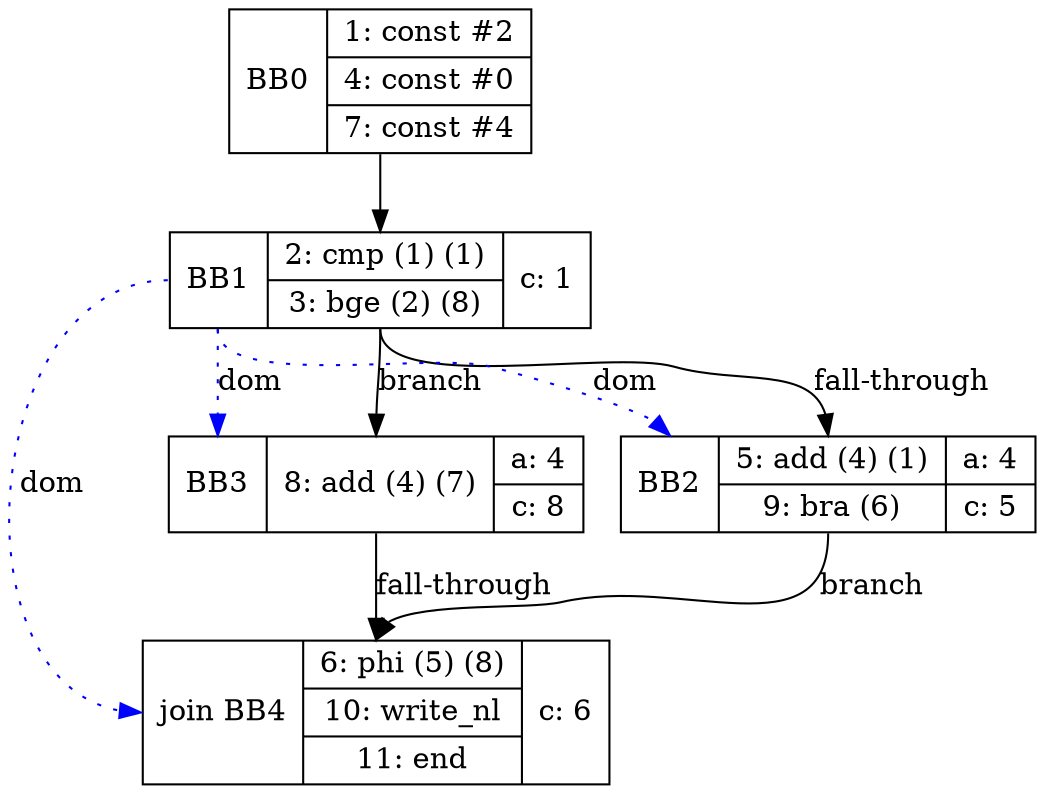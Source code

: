 digraph G {
bb0 [shape=record, label="<b>BB0 | {1: const #2|4: const #0|7: const #4}"];
bb1 [shape=record, label="<b>BB1 | {2: cmp (1) (1)|3: bge (2) (8)}| {c: 1}"];
bb2 [shape=record, label="<b>BB2 | {5: add (4) (1)|9: bra (6)}| {a: 4 | c: 5}"];
bb3 [shape=record, label="<b>BB3 | {8: add (4) (7)}| {a: 4 | c: 8}"];
bb4 [shape=record, label="<b>join BB4 | {6: phi (5) (8)|10: write_nl|11: end}| {c: 6}"];
bb0:s -> bb1:n ;
bb1:s -> bb2:n [label="fall-through"];
bb1:s -> bb3:n [label="branch"];
bb2:s -> bb4:n [label="branch"];
bb3:s -> bb4:n [label="fall-through"];
bb1:b -> bb2:b [color=blue, style=dotted, label="dom"];
bb1:b -> bb3:b [color=blue, style=dotted, label="dom"];
bb1:b -> bb4:b [color=blue, style=dotted, label="dom"];
}